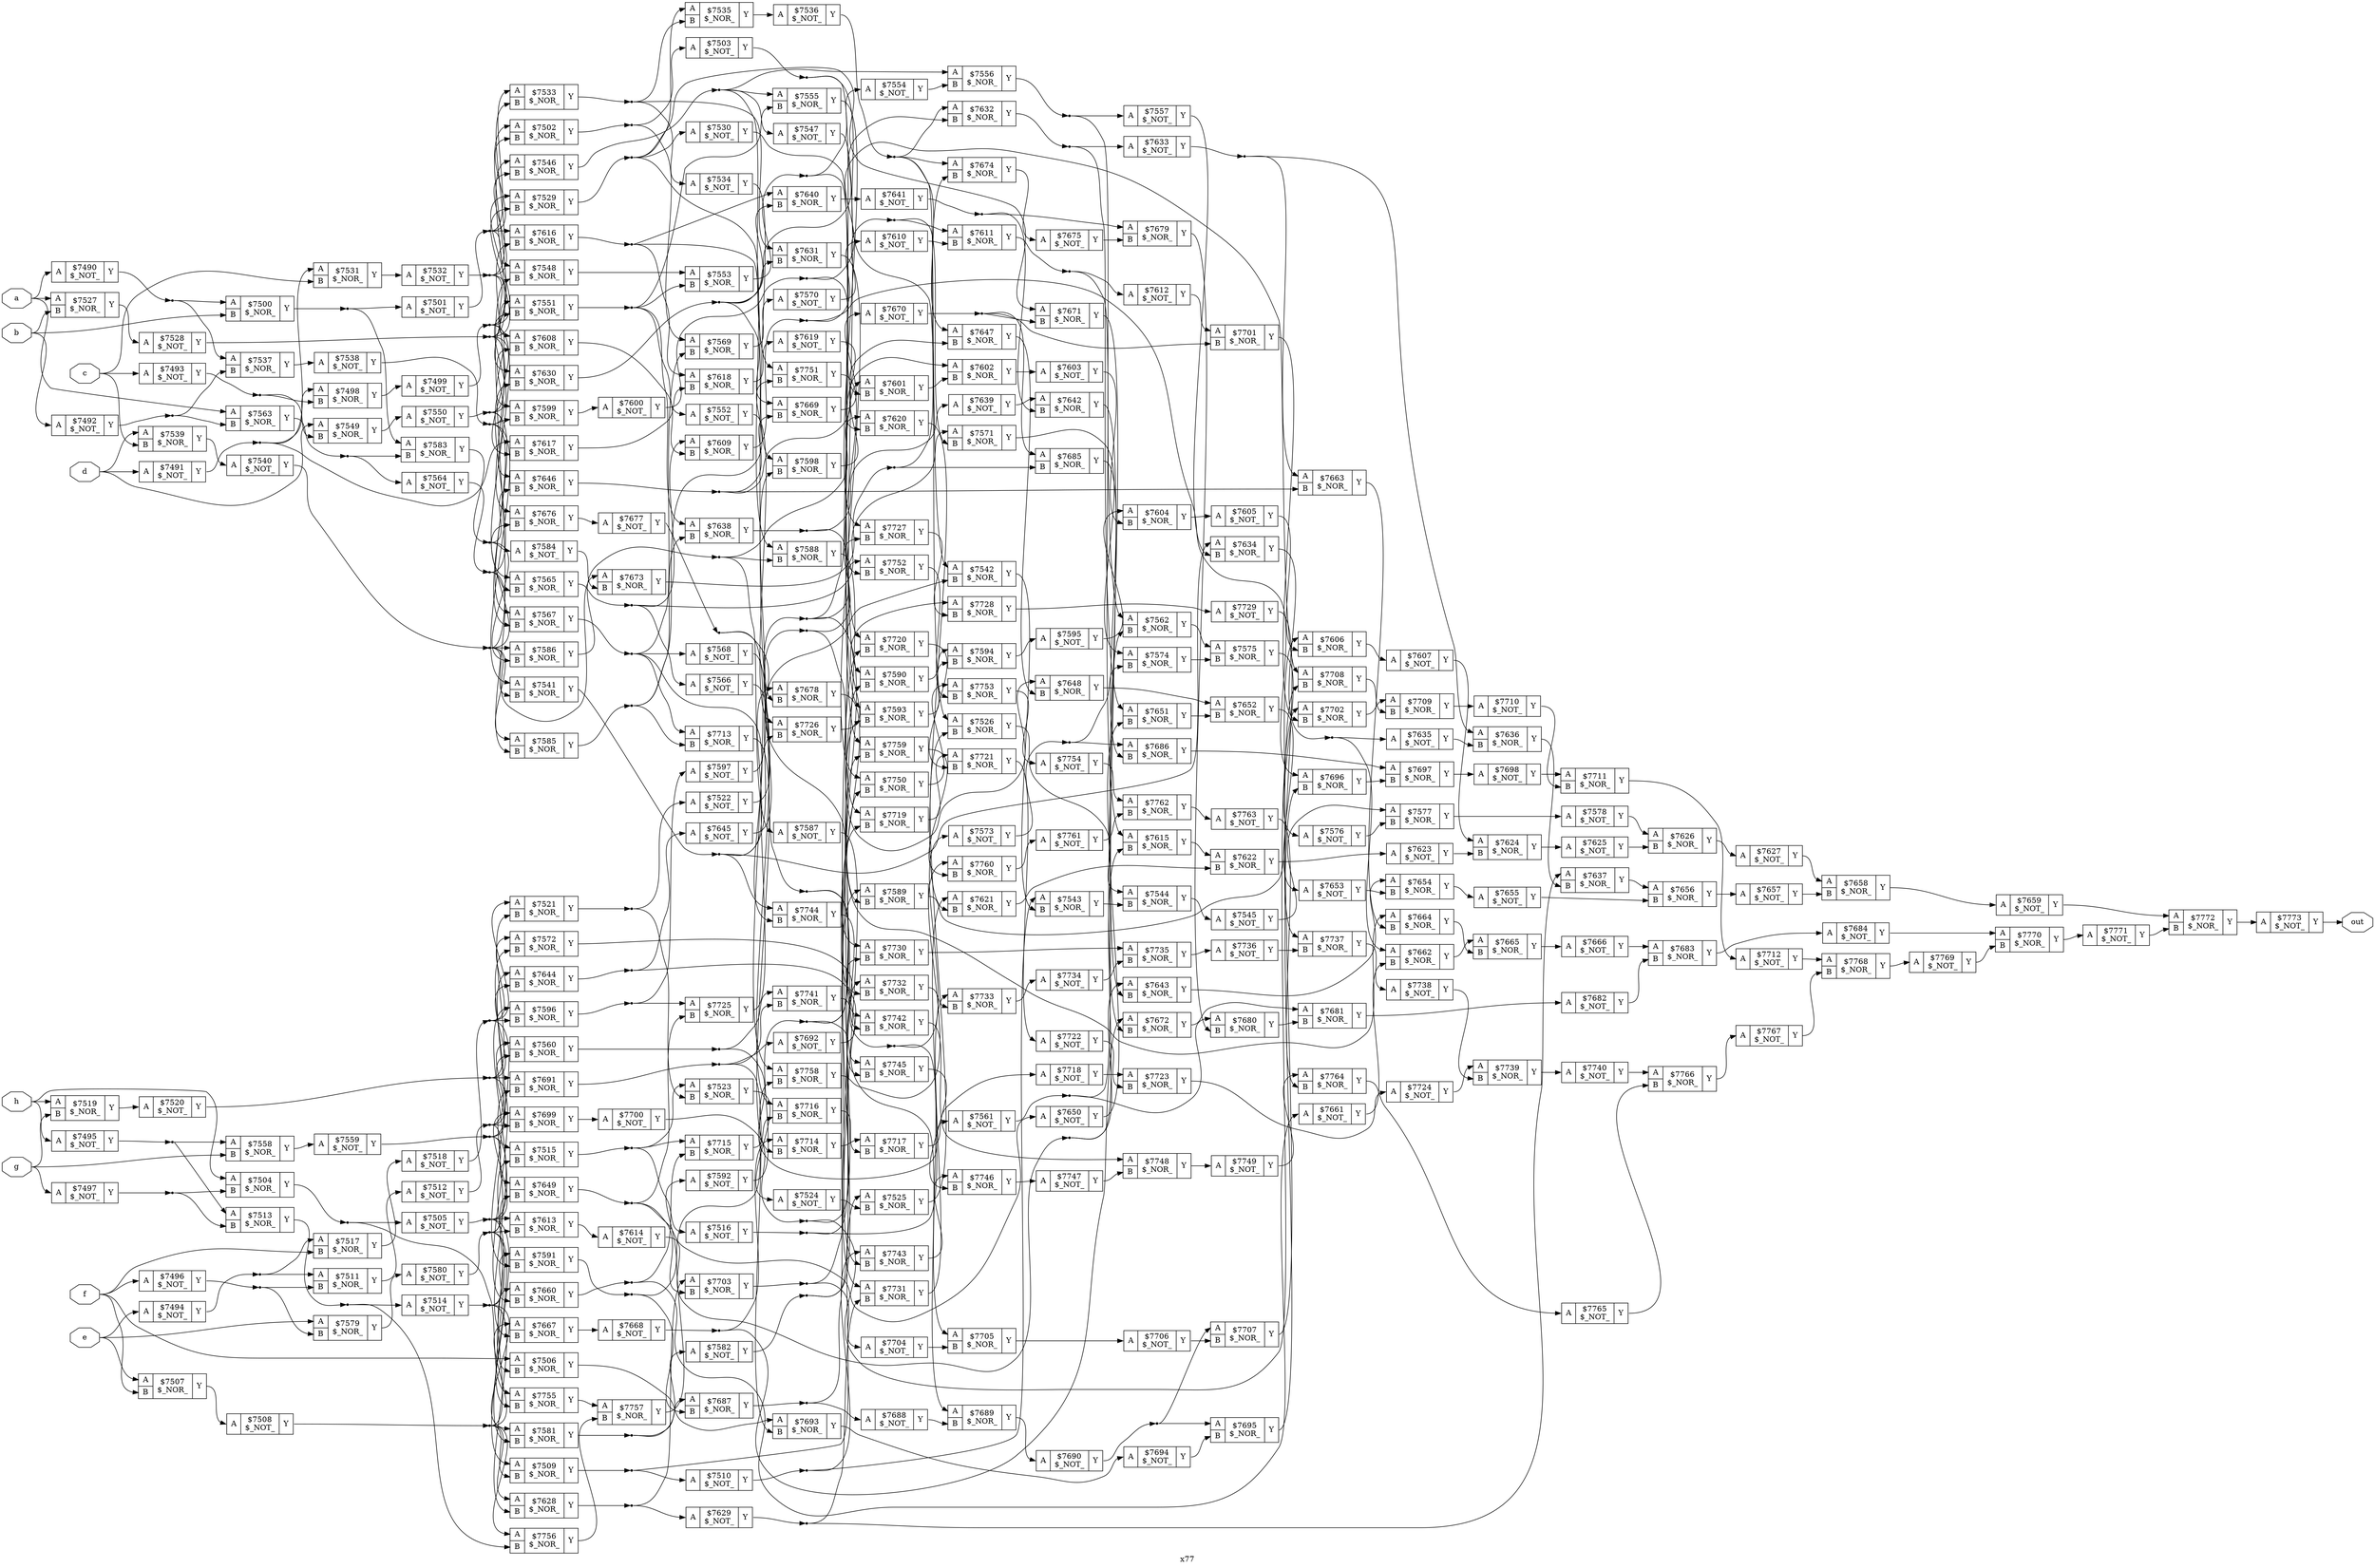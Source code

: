digraph "x77" {
label="x77";
rankdir="LR";
remincross=true;
n284 [ shape=octagon, label="a", color="black", fontcolor="black" ];
n285 [ shape=octagon, label="b", color="black", fontcolor="black" ];
n286 [ shape=octagon, label="c", color="black", fontcolor="black" ];
n287 [ shape=octagon, label="d", color="black", fontcolor="black" ];
n288 [ shape=octagon, label="e", color="black", fontcolor="black" ];
n289 [ shape=octagon, label="f", color="black", fontcolor="black" ];
n290 [ shape=octagon, label="g", color="black", fontcolor="black" ];
n291 [ shape=octagon, label="h", color="black", fontcolor="black" ];
n292 [ shape=octagon, label="out", color="black", fontcolor="black" ];
c295 [ shape=record, label="{{<p293> A}|$7490\n$_NOT_|{<p294> Y}}" ];
c296 [ shape=record, label="{{<p293> A}|$7491\n$_NOT_|{<p294> Y}}" ];
c297 [ shape=record, label="{{<p293> A}|$7492\n$_NOT_|{<p294> Y}}" ];
c298 [ shape=record, label="{{<p293> A}|$7493\n$_NOT_|{<p294> Y}}" ];
c299 [ shape=record, label="{{<p293> A}|$7494\n$_NOT_|{<p294> Y}}" ];
c300 [ shape=record, label="{{<p293> A}|$7495\n$_NOT_|{<p294> Y}}" ];
c301 [ shape=record, label="{{<p293> A}|$7496\n$_NOT_|{<p294> Y}}" ];
c302 [ shape=record, label="{{<p293> A}|$7497\n$_NOT_|{<p294> Y}}" ];
c304 [ shape=record, label="{{<p293> A|<p303> B}|$7498\n$_NOR_|{<p294> Y}}" ];
c305 [ shape=record, label="{{<p293> A}|$7499\n$_NOT_|{<p294> Y}}" ];
c306 [ shape=record, label="{{<p293> A|<p303> B}|$7500\n$_NOR_|{<p294> Y}}" ];
c307 [ shape=record, label="{{<p293> A}|$7501\n$_NOT_|{<p294> Y}}" ];
c308 [ shape=record, label="{{<p293> A|<p303> B}|$7502\n$_NOR_|{<p294> Y}}" ];
c309 [ shape=record, label="{{<p293> A}|$7503\n$_NOT_|{<p294> Y}}" ];
c310 [ shape=record, label="{{<p293> A|<p303> B}|$7504\n$_NOR_|{<p294> Y}}" ];
c311 [ shape=record, label="{{<p293> A}|$7505\n$_NOT_|{<p294> Y}}" ];
c312 [ shape=record, label="{{<p293> A|<p303> B}|$7506\n$_NOR_|{<p294> Y}}" ];
c313 [ shape=record, label="{{<p293> A|<p303> B}|$7507\n$_NOR_|{<p294> Y}}" ];
c314 [ shape=record, label="{{<p293> A}|$7508\n$_NOT_|{<p294> Y}}" ];
c315 [ shape=record, label="{{<p293> A|<p303> B}|$7509\n$_NOR_|{<p294> Y}}" ];
c316 [ shape=record, label="{{<p293> A}|$7510\n$_NOT_|{<p294> Y}}" ];
c317 [ shape=record, label="{{<p293> A|<p303> B}|$7511\n$_NOR_|{<p294> Y}}" ];
c318 [ shape=record, label="{{<p293> A}|$7512\n$_NOT_|{<p294> Y}}" ];
c319 [ shape=record, label="{{<p293> A|<p303> B}|$7513\n$_NOR_|{<p294> Y}}" ];
c320 [ shape=record, label="{{<p293> A}|$7514\n$_NOT_|{<p294> Y}}" ];
c321 [ shape=record, label="{{<p293> A|<p303> B}|$7515\n$_NOR_|{<p294> Y}}" ];
c322 [ shape=record, label="{{<p293> A}|$7516\n$_NOT_|{<p294> Y}}" ];
c323 [ shape=record, label="{{<p293> A|<p303> B}|$7517\n$_NOR_|{<p294> Y}}" ];
c324 [ shape=record, label="{{<p293> A}|$7518\n$_NOT_|{<p294> Y}}" ];
c325 [ shape=record, label="{{<p293> A|<p303> B}|$7519\n$_NOR_|{<p294> Y}}" ];
c326 [ shape=record, label="{{<p293> A}|$7520\n$_NOT_|{<p294> Y}}" ];
c327 [ shape=record, label="{{<p293> A|<p303> B}|$7521\n$_NOR_|{<p294> Y}}" ];
c328 [ shape=record, label="{{<p293> A}|$7522\n$_NOT_|{<p294> Y}}" ];
c329 [ shape=record, label="{{<p293> A|<p303> B}|$7523\n$_NOR_|{<p294> Y}}" ];
c330 [ shape=record, label="{{<p293> A}|$7524\n$_NOT_|{<p294> Y}}" ];
c331 [ shape=record, label="{{<p293> A|<p303> B}|$7525\n$_NOR_|{<p294> Y}}" ];
c332 [ shape=record, label="{{<p293> A|<p303> B}|$7526\n$_NOR_|{<p294> Y}}" ];
c333 [ shape=record, label="{{<p293> A|<p303> B}|$7527\n$_NOR_|{<p294> Y}}" ];
c334 [ shape=record, label="{{<p293> A}|$7528\n$_NOT_|{<p294> Y}}" ];
c335 [ shape=record, label="{{<p293> A|<p303> B}|$7529\n$_NOR_|{<p294> Y}}" ];
c336 [ shape=record, label="{{<p293> A}|$7530\n$_NOT_|{<p294> Y}}" ];
c337 [ shape=record, label="{{<p293> A|<p303> B}|$7531\n$_NOR_|{<p294> Y}}" ];
c338 [ shape=record, label="{{<p293> A}|$7532\n$_NOT_|{<p294> Y}}" ];
c339 [ shape=record, label="{{<p293> A|<p303> B}|$7533\n$_NOR_|{<p294> Y}}" ];
c340 [ shape=record, label="{{<p293> A}|$7534\n$_NOT_|{<p294> Y}}" ];
c341 [ shape=record, label="{{<p293> A|<p303> B}|$7535\n$_NOR_|{<p294> Y}}" ];
c342 [ shape=record, label="{{<p293> A}|$7536\n$_NOT_|{<p294> Y}}" ];
c343 [ shape=record, label="{{<p293> A|<p303> B}|$7537\n$_NOR_|{<p294> Y}}" ];
c344 [ shape=record, label="{{<p293> A}|$7538\n$_NOT_|{<p294> Y}}" ];
c345 [ shape=record, label="{{<p293> A|<p303> B}|$7539\n$_NOR_|{<p294> Y}}" ];
c346 [ shape=record, label="{{<p293> A}|$7540\n$_NOT_|{<p294> Y}}" ];
c347 [ shape=record, label="{{<p293> A|<p303> B}|$7541\n$_NOR_|{<p294> Y}}" ];
c348 [ shape=record, label="{{<p293> A|<p303> B}|$7542\n$_NOR_|{<p294> Y}}" ];
c349 [ shape=record, label="{{<p293> A|<p303> B}|$7543\n$_NOR_|{<p294> Y}}" ];
c350 [ shape=record, label="{{<p293> A|<p303> B}|$7544\n$_NOR_|{<p294> Y}}" ];
c351 [ shape=record, label="{{<p293> A}|$7545\n$_NOT_|{<p294> Y}}" ];
c352 [ shape=record, label="{{<p293> A|<p303> B}|$7546\n$_NOR_|{<p294> Y}}" ];
c353 [ shape=record, label="{{<p293> A}|$7547\n$_NOT_|{<p294> Y}}" ];
c354 [ shape=record, label="{{<p293> A|<p303> B}|$7548\n$_NOR_|{<p294> Y}}" ];
c355 [ shape=record, label="{{<p293> A|<p303> B}|$7549\n$_NOR_|{<p294> Y}}" ];
c356 [ shape=record, label="{{<p293> A}|$7550\n$_NOT_|{<p294> Y}}" ];
c357 [ shape=record, label="{{<p293> A|<p303> B}|$7551\n$_NOR_|{<p294> Y}}" ];
c358 [ shape=record, label="{{<p293> A}|$7552\n$_NOT_|{<p294> Y}}" ];
c359 [ shape=record, label="{{<p293> A|<p303> B}|$7553\n$_NOR_|{<p294> Y}}" ];
c360 [ shape=record, label="{{<p293> A}|$7554\n$_NOT_|{<p294> Y}}" ];
c361 [ shape=record, label="{{<p293> A|<p303> B}|$7555\n$_NOR_|{<p294> Y}}" ];
c362 [ shape=record, label="{{<p293> A|<p303> B}|$7556\n$_NOR_|{<p294> Y}}" ];
c363 [ shape=record, label="{{<p293> A}|$7557\n$_NOT_|{<p294> Y}}" ];
c364 [ shape=record, label="{{<p293> A|<p303> B}|$7558\n$_NOR_|{<p294> Y}}" ];
c365 [ shape=record, label="{{<p293> A}|$7559\n$_NOT_|{<p294> Y}}" ];
c366 [ shape=record, label="{{<p293> A|<p303> B}|$7560\n$_NOR_|{<p294> Y}}" ];
c367 [ shape=record, label="{{<p293> A}|$7561\n$_NOT_|{<p294> Y}}" ];
c368 [ shape=record, label="{{<p293> A|<p303> B}|$7562\n$_NOR_|{<p294> Y}}" ];
c369 [ shape=record, label="{{<p293> A|<p303> B}|$7563\n$_NOR_|{<p294> Y}}" ];
c370 [ shape=record, label="{{<p293> A}|$7564\n$_NOT_|{<p294> Y}}" ];
c371 [ shape=record, label="{{<p293> A|<p303> B}|$7565\n$_NOR_|{<p294> Y}}" ];
c372 [ shape=record, label="{{<p293> A}|$7566\n$_NOT_|{<p294> Y}}" ];
c373 [ shape=record, label="{{<p293> A|<p303> B}|$7567\n$_NOR_|{<p294> Y}}" ];
c374 [ shape=record, label="{{<p293> A}|$7568\n$_NOT_|{<p294> Y}}" ];
c375 [ shape=record, label="{{<p293> A|<p303> B}|$7569\n$_NOR_|{<p294> Y}}" ];
c376 [ shape=record, label="{{<p293> A}|$7570\n$_NOT_|{<p294> Y}}" ];
c377 [ shape=record, label="{{<p293> A|<p303> B}|$7571\n$_NOR_|{<p294> Y}}" ];
c378 [ shape=record, label="{{<p293> A|<p303> B}|$7572\n$_NOR_|{<p294> Y}}" ];
c379 [ shape=record, label="{{<p293> A}|$7573\n$_NOT_|{<p294> Y}}" ];
c380 [ shape=record, label="{{<p293> A|<p303> B}|$7574\n$_NOR_|{<p294> Y}}" ];
c381 [ shape=record, label="{{<p293> A|<p303> B}|$7575\n$_NOR_|{<p294> Y}}" ];
c382 [ shape=record, label="{{<p293> A}|$7576\n$_NOT_|{<p294> Y}}" ];
c383 [ shape=record, label="{{<p293> A|<p303> B}|$7577\n$_NOR_|{<p294> Y}}" ];
c384 [ shape=record, label="{{<p293> A}|$7578\n$_NOT_|{<p294> Y}}" ];
c385 [ shape=record, label="{{<p293> A|<p303> B}|$7579\n$_NOR_|{<p294> Y}}" ];
c386 [ shape=record, label="{{<p293> A}|$7580\n$_NOT_|{<p294> Y}}" ];
c387 [ shape=record, label="{{<p293> A|<p303> B}|$7581\n$_NOR_|{<p294> Y}}" ];
c388 [ shape=record, label="{{<p293> A}|$7582\n$_NOT_|{<p294> Y}}" ];
c389 [ shape=record, label="{{<p293> A|<p303> B}|$7583\n$_NOR_|{<p294> Y}}" ];
c390 [ shape=record, label="{{<p293> A}|$7584\n$_NOT_|{<p294> Y}}" ];
c391 [ shape=record, label="{{<p293> A|<p303> B}|$7585\n$_NOR_|{<p294> Y}}" ];
c392 [ shape=record, label="{{<p293> A|<p303> B}|$7586\n$_NOR_|{<p294> Y}}" ];
c393 [ shape=record, label="{{<p293> A}|$7587\n$_NOT_|{<p294> Y}}" ];
c394 [ shape=record, label="{{<p293> A|<p303> B}|$7588\n$_NOR_|{<p294> Y}}" ];
c395 [ shape=record, label="{{<p293> A|<p303> B}|$7589\n$_NOR_|{<p294> Y}}" ];
c396 [ shape=record, label="{{<p293> A|<p303> B}|$7590\n$_NOR_|{<p294> Y}}" ];
c397 [ shape=record, label="{{<p293> A|<p303> B}|$7591\n$_NOR_|{<p294> Y}}" ];
c398 [ shape=record, label="{{<p293> A}|$7592\n$_NOT_|{<p294> Y}}" ];
c399 [ shape=record, label="{{<p293> A|<p303> B}|$7593\n$_NOR_|{<p294> Y}}" ];
c400 [ shape=record, label="{{<p293> A|<p303> B}|$7594\n$_NOR_|{<p294> Y}}" ];
c401 [ shape=record, label="{{<p293> A}|$7595\n$_NOT_|{<p294> Y}}" ];
c402 [ shape=record, label="{{<p293> A|<p303> B}|$7596\n$_NOR_|{<p294> Y}}" ];
c403 [ shape=record, label="{{<p293> A}|$7597\n$_NOT_|{<p294> Y}}" ];
c404 [ shape=record, label="{{<p293> A|<p303> B}|$7598\n$_NOR_|{<p294> Y}}" ];
c405 [ shape=record, label="{{<p293> A|<p303> B}|$7599\n$_NOR_|{<p294> Y}}" ];
c406 [ shape=record, label="{{<p293> A}|$7600\n$_NOT_|{<p294> Y}}" ];
c407 [ shape=record, label="{{<p293> A|<p303> B}|$7601\n$_NOR_|{<p294> Y}}" ];
c408 [ shape=record, label="{{<p293> A|<p303> B}|$7602\n$_NOR_|{<p294> Y}}" ];
c409 [ shape=record, label="{{<p293> A}|$7603\n$_NOT_|{<p294> Y}}" ];
c410 [ shape=record, label="{{<p293> A|<p303> B}|$7604\n$_NOR_|{<p294> Y}}" ];
c411 [ shape=record, label="{{<p293> A}|$7605\n$_NOT_|{<p294> Y}}" ];
c412 [ shape=record, label="{{<p293> A|<p303> B}|$7606\n$_NOR_|{<p294> Y}}" ];
c413 [ shape=record, label="{{<p293> A}|$7607\n$_NOT_|{<p294> Y}}" ];
c414 [ shape=record, label="{{<p293> A|<p303> B}|$7608\n$_NOR_|{<p294> Y}}" ];
c415 [ shape=record, label="{{<p293> A|<p303> B}|$7609\n$_NOR_|{<p294> Y}}" ];
c416 [ shape=record, label="{{<p293> A}|$7610\n$_NOT_|{<p294> Y}}" ];
c417 [ shape=record, label="{{<p293> A|<p303> B}|$7611\n$_NOR_|{<p294> Y}}" ];
c418 [ shape=record, label="{{<p293> A}|$7612\n$_NOT_|{<p294> Y}}" ];
c419 [ shape=record, label="{{<p293> A|<p303> B}|$7613\n$_NOR_|{<p294> Y}}" ];
c420 [ shape=record, label="{{<p293> A}|$7614\n$_NOT_|{<p294> Y}}" ];
c421 [ shape=record, label="{{<p293> A|<p303> B}|$7615\n$_NOR_|{<p294> Y}}" ];
c422 [ shape=record, label="{{<p293> A|<p303> B}|$7616\n$_NOR_|{<p294> Y}}" ];
c423 [ shape=record, label="{{<p293> A|<p303> B}|$7617\n$_NOR_|{<p294> Y}}" ];
c424 [ shape=record, label="{{<p293> A|<p303> B}|$7618\n$_NOR_|{<p294> Y}}" ];
c425 [ shape=record, label="{{<p293> A}|$7619\n$_NOT_|{<p294> Y}}" ];
c426 [ shape=record, label="{{<p293> A|<p303> B}|$7620\n$_NOR_|{<p294> Y}}" ];
c427 [ shape=record, label="{{<p293> A|<p303> B}|$7621\n$_NOR_|{<p294> Y}}" ];
c428 [ shape=record, label="{{<p293> A|<p303> B}|$7622\n$_NOR_|{<p294> Y}}" ];
c429 [ shape=record, label="{{<p293> A}|$7623\n$_NOT_|{<p294> Y}}" ];
c430 [ shape=record, label="{{<p293> A|<p303> B}|$7624\n$_NOR_|{<p294> Y}}" ];
c431 [ shape=record, label="{{<p293> A}|$7625\n$_NOT_|{<p294> Y}}" ];
c432 [ shape=record, label="{{<p293> A|<p303> B}|$7626\n$_NOR_|{<p294> Y}}" ];
c433 [ shape=record, label="{{<p293> A}|$7627\n$_NOT_|{<p294> Y}}" ];
c434 [ shape=record, label="{{<p293> A|<p303> B}|$7628\n$_NOR_|{<p294> Y}}" ];
c435 [ shape=record, label="{{<p293> A}|$7629\n$_NOT_|{<p294> Y}}" ];
c436 [ shape=record, label="{{<p293> A|<p303> B}|$7630\n$_NOR_|{<p294> Y}}" ];
c437 [ shape=record, label="{{<p293> A|<p303> B}|$7631\n$_NOR_|{<p294> Y}}" ];
c438 [ shape=record, label="{{<p293> A|<p303> B}|$7632\n$_NOR_|{<p294> Y}}" ];
c439 [ shape=record, label="{{<p293> A}|$7633\n$_NOT_|{<p294> Y}}" ];
c440 [ shape=record, label="{{<p293> A|<p303> B}|$7634\n$_NOR_|{<p294> Y}}" ];
c441 [ shape=record, label="{{<p293> A}|$7635\n$_NOT_|{<p294> Y}}" ];
c442 [ shape=record, label="{{<p293> A|<p303> B}|$7636\n$_NOR_|{<p294> Y}}" ];
c443 [ shape=record, label="{{<p293> A|<p303> B}|$7637\n$_NOR_|{<p294> Y}}" ];
c444 [ shape=record, label="{{<p293> A|<p303> B}|$7638\n$_NOR_|{<p294> Y}}" ];
c445 [ shape=record, label="{{<p293> A}|$7639\n$_NOT_|{<p294> Y}}" ];
c446 [ shape=record, label="{{<p293> A|<p303> B}|$7640\n$_NOR_|{<p294> Y}}" ];
c447 [ shape=record, label="{{<p293> A}|$7641\n$_NOT_|{<p294> Y}}" ];
c448 [ shape=record, label="{{<p293> A|<p303> B}|$7642\n$_NOR_|{<p294> Y}}" ];
c449 [ shape=record, label="{{<p293> A|<p303> B}|$7643\n$_NOR_|{<p294> Y}}" ];
c450 [ shape=record, label="{{<p293> A|<p303> B}|$7644\n$_NOR_|{<p294> Y}}" ];
c451 [ shape=record, label="{{<p293> A}|$7645\n$_NOT_|{<p294> Y}}" ];
c452 [ shape=record, label="{{<p293> A|<p303> B}|$7646\n$_NOR_|{<p294> Y}}" ];
c453 [ shape=record, label="{{<p293> A|<p303> B}|$7647\n$_NOR_|{<p294> Y}}" ];
c454 [ shape=record, label="{{<p293> A|<p303> B}|$7648\n$_NOR_|{<p294> Y}}" ];
c455 [ shape=record, label="{{<p293> A|<p303> B}|$7649\n$_NOR_|{<p294> Y}}" ];
c456 [ shape=record, label="{{<p293> A}|$7650\n$_NOT_|{<p294> Y}}" ];
c457 [ shape=record, label="{{<p293> A|<p303> B}|$7651\n$_NOR_|{<p294> Y}}" ];
c458 [ shape=record, label="{{<p293> A|<p303> B}|$7652\n$_NOR_|{<p294> Y}}" ];
c459 [ shape=record, label="{{<p293> A}|$7653\n$_NOT_|{<p294> Y}}" ];
c460 [ shape=record, label="{{<p293> A|<p303> B}|$7654\n$_NOR_|{<p294> Y}}" ];
c461 [ shape=record, label="{{<p293> A}|$7655\n$_NOT_|{<p294> Y}}" ];
c462 [ shape=record, label="{{<p293> A|<p303> B}|$7656\n$_NOR_|{<p294> Y}}" ];
c463 [ shape=record, label="{{<p293> A}|$7657\n$_NOT_|{<p294> Y}}" ];
c464 [ shape=record, label="{{<p293> A|<p303> B}|$7658\n$_NOR_|{<p294> Y}}" ];
c465 [ shape=record, label="{{<p293> A}|$7659\n$_NOT_|{<p294> Y}}" ];
c466 [ shape=record, label="{{<p293> A|<p303> B}|$7660\n$_NOR_|{<p294> Y}}" ];
c467 [ shape=record, label="{{<p293> A}|$7661\n$_NOT_|{<p294> Y}}" ];
c468 [ shape=record, label="{{<p293> A|<p303> B}|$7662\n$_NOR_|{<p294> Y}}" ];
c469 [ shape=record, label="{{<p293> A|<p303> B}|$7663\n$_NOR_|{<p294> Y}}" ];
c470 [ shape=record, label="{{<p293> A|<p303> B}|$7664\n$_NOR_|{<p294> Y}}" ];
c471 [ shape=record, label="{{<p293> A|<p303> B}|$7665\n$_NOR_|{<p294> Y}}" ];
c472 [ shape=record, label="{{<p293> A}|$7666\n$_NOT_|{<p294> Y}}" ];
c473 [ shape=record, label="{{<p293> A|<p303> B}|$7667\n$_NOR_|{<p294> Y}}" ];
c474 [ shape=record, label="{{<p293> A}|$7668\n$_NOT_|{<p294> Y}}" ];
c475 [ shape=record, label="{{<p293> A|<p303> B}|$7669\n$_NOR_|{<p294> Y}}" ];
c476 [ shape=record, label="{{<p293> A}|$7670\n$_NOT_|{<p294> Y}}" ];
c477 [ shape=record, label="{{<p293> A|<p303> B}|$7671\n$_NOR_|{<p294> Y}}" ];
c478 [ shape=record, label="{{<p293> A|<p303> B}|$7672\n$_NOR_|{<p294> Y}}" ];
c479 [ shape=record, label="{{<p293> A|<p303> B}|$7673\n$_NOR_|{<p294> Y}}" ];
c480 [ shape=record, label="{{<p293> A|<p303> B}|$7674\n$_NOR_|{<p294> Y}}" ];
c481 [ shape=record, label="{{<p293> A}|$7675\n$_NOT_|{<p294> Y}}" ];
c482 [ shape=record, label="{{<p293> A|<p303> B}|$7676\n$_NOR_|{<p294> Y}}" ];
c483 [ shape=record, label="{{<p293> A}|$7677\n$_NOT_|{<p294> Y}}" ];
c484 [ shape=record, label="{{<p293> A|<p303> B}|$7678\n$_NOR_|{<p294> Y}}" ];
c485 [ shape=record, label="{{<p293> A|<p303> B}|$7679\n$_NOR_|{<p294> Y}}" ];
c486 [ shape=record, label="{{<p293> A|<p303> B}|$7680\n$_NOR_|{<p294> Y}}" ];
c487 [ shape=record, label="{{<p293> A|<p303> B}|$7681\n$_NOR_|{<p294> Y}}" ];
c488 [ shape=record, label="{{<p293> A}|$7682\n$_NOT_|{<p294> Y}}" ];
c489 [ shape=record, label="{{<p293> A|<p303> B}|$7683\n$_NOR_|{<p294> Y}}" ];
c490 [ shape=record, label="{{<p293> A}|$7684\n$_NOT_|{<p294> Y}}" ];
c491 [ shape=record, label="{{<p293> A|<p303> B}|$7685\n$_NOR_|{<p294> Y}}" ];
c492 [ shape=record, label="{{<p293> A|<p303> B}|$7686\n$_NOR_|{<p294> Y}}" ];
c493 [ shape=record, label="{{<p293> A|<p303> B}|$7687\n$_NOR_|{<p294> Y}}" ];
c494 [ shape=record, label="{{<p293> A}|$7688\n$_NOT_|{<p294> Y}}" ];
c495 [ shape=record, label="{{<p293> A|<p303> B}|$7689\n$_NOR_|{<p294> Y}}" ];
c496 [ shape=record, label="{{<p293> A}|$7690\n$_NOT_|{<p294> Y}}" ];
c497 [ shape=record, label="{{<p293> A|<p303> B}|$7691\n$_NOR_|{<p294> Y}}" ];
c498 [ shape=record, label="{{<p293> A}|$7692\n$_NOT_|{<p294> Y}}" ];
c499 [ shape=record, label="{{<p293> A|<p303> B}|$7693\n$_NOR_|{<p294> Y}}" ];
c500 [ shape=record, label="{{<p293> A}|$7694\n$_NOT_|{<p294> Y}}" ];
c501 [ shape=record, label="{{<p293> A|<p303> B}|$7695\n$_NOR_|{<p294> Y}}" ];
c502 [ shape=record, label="{{<p293> A|<p303> B}|$7696\n$_NOR_|{<p294> Y}}" ];
c503 [ shape=record, label="{{<p293> A|<p303> B}|$7697\n$_NOR_|{<p294> Y}}" ];
c504 [ shape=record, label="{{<p293> A}|$7698\n$_NOT_|{<p294> Y}}" ];
c505 [ shape=record, label="{{<p293> A|<p303> B}|$7699\n$_NOR_|{<p294> Y}}" ];
c506 [ shape=record, label="{{<p293> A}|$7700\n$_NOT_|{<p294> Y}}" ];
c507 [ shape=record, label="{{<p293> A|<p303> B}|$7701\n$_NOR_|{<p294> Y}}" ];
c508 [ shape=record, label="{{<p293> A|<p303> B}|$7702\n$_NOR_|{<p294> Y}}" ];
c509 [ shape=record, label="{{<p293> A|<p303> B}|$7703\n$_NOR_|{<p294> Y}}" ];
c510 [ shape=record, label="{{<p293> A}|$7704\n$_NOT_|{<p294> Y}}" ];
c511 [ shape=record, label="{{<p293> A|<p303> B}|$7705\n$_NOR_|{<p294> Y}}" ];
c512 [ shape=record, label="{{<p293> A}|$7706\n$_NOT_|{<p294> Y}}" ];
c513 [ shape=record, label="{{<p293> A|<p303> B}|$7707\n$_NOR_|{<p294> Y}}" ];
c514 [ shape=record, label="{{<p293> A|<p303> B}|$7708\n$_NOR_|{<p294> Y}}" ];
c515 [ shape=record, label="{{<p293> A|<p303> B}|$7709\n$_NOR_|{<p294> Y}}" ];
c516 [ shape=record, label="{{<p293> A}|$7710\n$_NOT_|{<p294> Y}}" ];
c517 [ shape=record, label="{{<p293> A|<p303> B}|$7711\n$_NOR_|{<p294> Y}}" ];
c518 [ shape=record, label="{{<p293> A}|$7712\n$_NOT_|{<p294> Y}}" ];
c519 [ shape=record, label="{{<p293> A|<p303> B}|$7713\n$_NOR_|{<p294> Y}}" ];
c520 [ shape=record, label="{{<p293> A|<p303> B}|$7714\n$_NOR_|{<p294> Y}}" ];
c521 [ shape=record, label="{{<p293> A|<p303> B}|$7715\n$_NOR_|{<p294> Y}}" ];
c522 [ shape=record, label="{{<p293> A|<p303> B}|$7716\n$_NOR_|{<p294> Y}}" ];
c523 [ shape=record, label="{{<p293> A|<p303> B}|$7717\n$_NOR_|{<p294> Y}}" ];
c524 [ shape=record, label="{{<p293> A}|$7718\n$_NOT_|{<p294> Y}}" ];
c525 [ shape=record, label="{{<p293> A|<p303> B}|$7719\n$_NOR_|{<p294> Y}}" ];
c526 [ shape=record, label="{{<p293> A|<p303> B}|$7720\n$_NOR_|{<p294> Y}}" ];
c527 [ shape=record, label="{{<p293> A|<p303> B}|$7721\n$_NOR_|{<p294> Y}}" ];
c528 [ shape=record, label="{{<p293> A}|$7722\n$_NOT_|{<p294> Y}}" ];
c529 [ shape=record, label="{{<p293> A|<p303> B}|$7723\n$_NOR_|{<p294> Y}}" ];
c530 [ shape=record, label="{{<p293> A}|$7724\n$_NOT_|{<p294> Y}}" ];
c531 [ shape=record, label="{{<p293> A|<p303> B}|$7725\n$_NOR_|{<p294> Y}}" ];
c532 [ shape=record, label="{{<p293> A|<p303> B}|$7726\n$_NOR_|{<p294> Y}}" ];
c533 [ shape=record, label="{{<p293> A|<p303> B}|$7727\n$_NOR_|{<p294> Y}}" ];
c534 [ shape=record, label="{{<p293> A|<p303> B}|$7728\n$_NOR_|{<p294> Y}}" ];
c535 [ shape=record, label="{{<p293> A}|$7729\n$_NOT_|{<p294> Y}}" ];
c536 [ shape=record, label="{{<p293> A|<p303> B}|$7730\n$_NOR_|{<p294> Y}}" ];
c537 [ shape=record, label="{{<p293> A|<p303> B}|$7731\n$_NOR_|{<p294> Y}}" ];
c538 [ shape=record, label="{{<p293> A|<p303> B}|$7732\n$_NOR_|{<p294> Y}}" ];
c539 [ shape=record, label="{{<p293> A|<p303> B}|$7733\n$_NOR_|{<p294> Y}}" ];
c540 [ shape=record, label="{{<p293> A}|$7734\n$_NOT_|{<p294> Y}}" ];
c541 [ shape=record, label="{{<p293> A|<p303> B}|$7735\n$_NOR_|{<p294> Y}}" ];
c542 [ shape=record, label="{{<p293> A}|$7736\n$_NOT_|{<p294> Y}}" ];
c543 [ shape=record, label="{{<p293> A|<p303> B}|$7737\n$_NOR_|{<p294> Y}}" ];
c544 [ shape=record, label="{{<p293> A}|$7738\n$_NOT_|{<p294> Y}}" ];
c545 [ shape=record, label="{{<p293> A|<p303> B}|$7739\n$_NOR_|{<p294> Y}}" ];
c546 [ shape=record, label="{{<p293> A}|$7740\n$_NOT_|{<p294> Y}}" ];
c547 [ shape=record, label="{{<p293> A|<p303> B}|$7741\n$_NOR_|{<p294> Y}}" ];
c548 [ shape=record, label="{{<p293> A|<p303> B}|$7742\n$_NOR_|{<p294> Y}}" ];
c549 [ shape=record, label="{{<p293> A|<p303> B}|$7743\n$_NOR_|{<p294> Y}}" ];
c550 [ shape=record, label="{{<p293> A|<p303> B}|$7744\n$_NOR_|{<p294> Y}}" ];
c551 [ shape=record, label="{{<p293> A|<p303> B}|$7745\n$_NOR_|{<p294> Y}}" ];
c552 [ shape=record, label="{{<p293> A|<p303> B}|$7746\n$_NOR_|{<p294> Y}}" ];
c553 [ shape=record, label="{{<p293> A}|$7747\n$_NOT_|{<p294> Y}}" ];
c554 [ shape=record, label="{{<p293> A|<p303> B}|$7748\n$_NOR_|{<p294> Y}}" ];
c555 [ shape=record, label="{{<p293> A}|$7749\n$_NOT_|{<p294> Y}}" ];
c556 [ shape=record, label="{{<p293> A|<p303> B}|$7750\n$_NOR_|{<p294> Y}}" ];
c557 [ shape=record, label="{{<p293> A|<p303> B}|$7751\n$_NOR_|{<p294> Y}}" ];
c558 [ shape=record, label="{{<p293> A|<p303> B}|$7752\n$_NOR_|{<p294> Y}}" ];
c559 [ shape=record, label="{{<p293> A|<p303> B}|$7753\n$_NOR_|{<p294> Y}}" ];
c560 [ shape=record, label="{{<p293> A}|$7754\n$_NOT_|{<p294> Y}}" ];
c561 [ shape=record, label="{{<p293> A|<p303> B}|$7755\n$_NOR_|{<p294> Y}}" ];
c562 [ shape=record, label="{{<p293> A|<p303> B}|$7756\n$_NOR_|{<p294> Y}}" ];
c563 [ shape=record, label="{{<p293> A|<p303> B}|$7757\n$_NOR_|{<p294> Y}}" ];
c564 [ shape=record, label="{{<p293> A|<p303> B}|$7758\n$_NOR_|{<p294> Y}}" ];
c565 [ shape=record, label="{{<p293> A|<p303> B}|$7759\n$_NOR_|{<p294> Y}}" ];
c566 [ shape=record, label="{{<p293> A|<p303> B}|$7760\n$_NOR_|{<p294> Y}}" ];
c567 [ shape=record, label="{{<p293> A}|$7761\n$_NOT_|{<p294> Y}}" ];
c568 [ shape=record, label="{{<p293> A|<p303> B}|$7762\n$_NOR_|{<p294> Y}}" ];
c569 [ shape=record, label="{{<p293> A}|$7763\n$_NOT_|{<p294> Y}}" ];
c570 [ shape=record, label="{{<p293> A|<p303> B}|$7764\n$_NOR_|{<p294> Y}}" ];
c571 [ shape=record, label="{{<p293> A}|$7765\n$_NOT_|{<p294> Y}}" ];
c572 [ shape=record, label="{{<p293> A|<p303> B}|$7766\n$_NOR_|{<p294> Y}}" ];
c573 [ shape=record, label="{{<p293> A}|$7767\n$_NOT_|{<p294> Y}}" ];
c574 [ shape=record, label="{{<p293> A|<p303> B}|$7768\n$_NOR_|{<p294> Y}}" ];
c575 [ shape=record, label="{{<p293> A}|$7769\n$_NOT_|{<p294> Y}}" ];
c576 [ shape=record, label="{{<p293> A|<p303> B}|$7770\n$_NOR_|{<p294> Y}}" ];
c577 [ shape=record, label="{{<p293> A}|$7771\n$_NOT_|{<p294> Y}}" ];
c578 [ shape=record, label="{{<p293> A|<p303> B}|$7772\n$_NOR_|{<p294> Y}}" ];
c579 [ shape=record, label="{{<p293> A}|$7773\n$_NOT_|{<p294> Y}}" ];
n1 [ shape=point ];
c386:p294:e -> n1:w [color="black", label=""];
n1:e -> c387:p303:w [color="black", label=""];
n1:e -> c419:p303:w [color="black", label=""];
n1:e -> c455:p303:w [color="black", label=""];
n1:e -> c497:p303:w [color="black", label=""];
n1:e -> c561:p303:w [color="black", label=""];
c395:p294:e -> c412:p293:w [color="black", label=""];
n100 [ shape=point ];
c476:p294:e -> n100:w [color="black", label=""];
n100:e -> c477:p303:w [color="black", label=""];
n100:e -> c491:p293:w [color="black", label=""];
n100:e -> c507:p303:w [color="black", label=""];
c477:p294:e -> c478:p303:w [color="black", label=""];
c478:p294:e -> c487:p293:w [color="black", label=""];
n103 [ shape=point ];
c479:p294:e -> n103:w [color="black", label=""];
n103:e -> c480:p303:w [color="black", label=""];
n103:e -> c491:p303:w [color="black", label=""];
c480:p294:e -> c481:p293:w [color="black", label=""];
c481:p294:e -> c485:p303:w [color="black", label=""];
c482:p294:e -> c483:p293:w [color="black", label=""];
n107 [ shape=point ];
c483:p294:e -> n107:w [color="black", label=""];
n107:e -> c538:p303:w [color="black", label=""];
n107:e -> c564:p293:w [color="black", label=""];
c484:p294:e -> c536:p293:w [color="black", label=""];
c485:p294:e -> c486:p303:w [color="black", label=""];
n11 [ shape=point ];
c295:p294:e -> n11:w [color="black", label=""];
n11:e -> c306:p293:w [color="black", label=""];
n11:e -> c343:p293:w [color="black", label=""];
n110 [ shape=point ];
c305:p294:e -> n110:w [color="black", label=""];
n110:e -> c308:p293:w [color="black", label=""];
n110:e -> c335:p293:w [color="black", label=""];
n110:e -> c371:p293:w [color="black", label=""];
n110:e -> c405:p293:w [color="black", label=""];
c486:p294:e -> c487:p303:w [color="black", label=""];
c487:p294:e -> c488:p293:w [color="black", label=""];
c488:p294:e -> c489:p303:w [color="black", label=""];
c489:p294:e -> c490:p293:w [color="black", label=""];
c490:p294:e -> c576:p293:w [color="black", label=""];
c491:p294:e -> c492:p303:w [color="black", label=""];
c492:p294:e -> c503:p293:w [color="black", label=""];
n118 [ shape=point ];
c493:p294:e -> n118:w [color="black", label=""];
n118:e -> c494:p293:w [color="black", label=""];
n118:e -> c556:p303:w [color="black", label=""];
c494:p294:e -> c495:p303:w [color="black", label=""];
c396:p294:e -> c400:p293:w [color="black", label=""];
c495:p294:e -> c496:p293:w [color="black", label=""];
n121 [ shape=point ];
c306:p294:e -> n121:w [color="black", label=""];
n121:e -> c307:p293:w [color="black", label=""];
n121:e -> c389:p293:w [color="black", label=""];
n122 [ shape=point ];
c496:p294:e -> n122:w [color="black", label=""];
n122:e -> c501:p293:w [color="black", label=""];
n122:e -> c513:p293:w [color="black", label=""];
n123 [ shape=point ];
c497:p294:e -> n123:w [color="black", label=""];
n123:e -> c498:p293:w [color="black", label=""];
n123:e -> c499:p303:w [color="black", label=""];
n123:e -> c547:p303:w [color="black", label=""];
c498:p294:e -> c536:p303:w [color="black", label=""];
c499:p294:e -> c500:p293:w [color="black", label=""];
c500:p294:e -> c501:p303:w [color="black", label=""];
c501:p294:e -> c502:p303:w [color="black", label=""];
c502:p294:e -> c503:p303:w [color="black", label=""];
c503:p294:e -> c504:p293:w [color="black", label=""];
n13 [ shape=point ];
c397:p294:e -> n13:w [color="black", label=""];
n13:e -> c398:p293:w [color="black", label=""];
n13:e -> c493:p303:w [color="black", label=""];
c504:p294:e -> c517:p293:w [color="black", label=""];
c505:p294:e -> c506:p293:w [color="black", label=""];
n132 [ shape=point ];
c307:p294:e -> n132:w [color="black", label=""];
n132:e -> c308:p303:w [color="black", label=""];
n132:e -> c339:p293:w [color="black", label=""];
n132:e -> c354:p293:w [color="black", label=""];
n132:e -> c422:p293:w [color="black", label=""];
n133 [ shape=point ];
c506:p294:e -> n133:w [color="black", label=""];
n133:e -> c508:p293:w [color="black", label=""];
n133:e -> c525:p303:w [color="black", label=""];
c507:p294:e -> c508:p303:w [color="black", label=""];
c508:p294:e -> c515:p293:w [color="black", label=""];
n136 [ shape=point ];
c509:p294:e -> n136:w [color="black", label=""];
n136:e -> c510:p293:w [color="black", label=""];
n136:e -> c526:p303:w [color="black", label=""];
c510:p294:e -> c511:p303:w [color="black", label=""];
c511:p294:e -> c512:p293:w [color="black", label=""];
c512:p294:e -> c513:p303:w [color="black", label=""];
n14 [ shape=point ];
c398:p294:e -> n14:w [color="black", label=""];
n14:e -> c399:p303:w [color="black", label=""];
n14:e -> c551:p293:w [color="black", label=""];
n14:e -> c565:p303:w [color="black", label=""];
c513:p294:e -> c514:p303:w [color="black", label=""];
c514:p294:e -> c515:p303:w [color="black", label=""];
c515:p294:e -> c516:p293:w [color="black", label=""];
n143 [ shape=point ];
c308:p294:e -> n143:w [color="black", label=""];
n143:e -> c309:p293:w [color="black", label=""];
n143:e -> c375:p293:w [color="black", label=""];
c516:p294:e -> c517:p303:w [color="black", label=""];
c517:p294:e -> c518:p293:w [color="black", label=""];
c518:p294:e -> c574:p293:w [color="black", label=""];
c519:p294:e -> c520:p303:w [color="black", label=""];
c520:p294:e -> c523:p293:w [color="black", label=""];
c521:p294:e -> c522:p303:w [color="black", label=""];
c399:p294:e -> c400:p303:w [color="black", label=""];
c522:p294:e -> c523:p303:w [color="black", label=""];
c523:p294:e -> c524:p293:w [color="black", label=""];
c524:p294:e -> c529:p293:w [color="black", label=""];
c525:p294:e -> c527:p293:w [color="black", label=""];
n154 [ shape=point ];
c309:p294:e -> n154:w [color="black", label=""];
n154:e -> c332:p293:w [color="black", label=""];
n154:e -> c526:p293:w [color="black", label=""];
c526:p294:e -> c527:p303:w [color="black", label=""];
c527:p294:e -> c528:p293:w [color="black", label=""];
c528:p294:e -> c529:p303:w [color="black", label=""];
c529:p294:e -> c530:p293:w [color="black", label=""];
c530:p294:e -> c545:p293:w [color="black", label=""];
c400:p294:e -> c401:p293:w [color="black", label=""];
c531:p294:e -> c532:p303:w [color="black", label=""];
c532:p294:e -> c534:p293:w [color="black", label=""];
c533:p294:e -> c534:p303:w [color="black", label=""];
c534:p294:e -> c535:p293:w [color="black", label=""];
c535:p294:e -> c543:p293:w [color="black", label=""];
n165 [ shape=point ];
c310:p294:e -> n165:w [color="black", label=""];
n165:e -> c311:p293:w [color="black", label=""];
n165:e -> c561:p293:w [color="black", label=""];
c536:p294:e -> c541:p293:w [color="black", label=""];
c537:p294:e -> c539:p293:w [color="black", label=""];
c538:p294:e -> c539:p303:w [color="black", label=""];
c539:p294:e -> c540:p293:w [color="black", label=""];
c401:p294:e -> c410:p293:w [color="black", label=""];
c540:p294:e -> c541:p303:w [color="black", label=""];
c541:p294:e -> c542:p293:w [color="black", label=""];
c542:p294:e -> c543:p303:w [color="black", label=""];
c543:p294:e -> c544:p293:w [color="black", label=""];
c544:p294:e -> c545:p303:w [color="black", label=""];
c545:p294:e -> c546:p293:w [color="black", label=""];
n176 [ shape=point ];
c311:p294:e -> n176:w [color="black", label=""];
n176:e -> c312:p303:w [color="black", label=""];
n176:e -> c315:p293:w [color="black", label=""];
n176:e -> c402:p293:w [color="black", label=""];
n176:e -> c419:p293:w [color="black", label=""];
n176:e -> c505:p293:w [color="black", label=""];
c546:p294:e -> c572:p293:w [color="black", label=""];
c547:p294:e -> c548:p303:w [color="black", label=""];
c548:p294:e -> c554:p293:w [color="black", label=""];
n18 [ shape=point ];
c402:p294:e -> n18:w [color="black", label=""];
n18:e -> c403:p293:w [color="black", label=""];
n18:e -> c531:p293:w [color="black", label=""];
c549:p294:e -> c552:p293:w [color="black", label=""];
c550:p294:e -> c551:p303:w [color="black", label=""];
c551:p294:e -> c552:p303:w [color="black", label=""];
c552:p294:e -> c553:p293:w [color="black", label=""];
c553:p294:e -> c554:p303:w [color="black", label=""];
c554:p294:e -> c555:p293:w [color="black", label=""];
c555:p294:e -> c570:p293:w [color="black", label=""];
c312:p294:e -> c499:p293:w [color="black", label=""];
c556:p294:e -> c559:p293:w [color="black", label=""];
c557:p294:e -> c558:p303:w [color="black", label=""];
c403:p294:e -> c404:p303:w [color="black", label=""];
c558:p294:e -> c559:p303:w [color="black", label=""];
c559:p294:e -> c560:p293:w [color="black", label=""];
c560:p294:e -> c568:p293:w [color="black", label=""];
c561:p294:e -> c563:p293:w [color="black", label=""];
c562:p294:e -> c563:p303:w [color="black", label=""];
c563:p294:e -> c564:p303:w [color="black", label=""];
c564:p294:e -> c566:p293:w [color="black", label=""];
c565:p294:e -> c566:p303:w [color="black", label=""];
c313:p294:e -> c314:p293:w [color="black", label=""];
c566:p294:e -> c567:p293:w [color="black", label=""];
n2 [ shape=point ];
c387:p294:e -> n2:w [color="black", label=""];
n2:e -> c388:p293:w [color="black", label=""];
n2:e -> c493:p293:w [color="black", label=""];
c404:p294:e -> c408:p293:w [color="black", label=""];
c567:p294:e -> c568:p303:w [color="black", label=""];
c568:p294:e -> c569:p293:w [color="black", label=""];
c569:p294:e -> c570:p303:w [color="black", label=""];
c570:p294:e -> c571:p293:w [color="black", label=""];
c571:p294:e -> c572:p303:w [color="black", label=""];
c572:p294:e -> c573:p293:w [color="black", label=""];
c573:p294:e -> c574:p303:w [color="black", label=""];
c574:p294:e -> c575:p293:w [color="black", label=""];
c575:p294:e -> c576:p303:w [color="black", label=""];
n209 [ shape=point ];
c314:p294:e -> n209:w [color="black", label=""];
n209:e -> c315:p303:w [color="black", label=""];
n209:e -> c434:p293:w [color="black", label=""];
n209:e -> c466:p293:w [color="black", label=""];
n209:e -> c473:p293:w [color="black", label=""];
n209:e -> c562:p293:w [color="black", label=""];
c405:p294:e -> c406:p293:w [color="black", label=""];
c576:p294:e -> c577:p293:w [color="black", label=""];
c577:p294:e -> c578:p303:w [color="black", label=""];
c578:p294:e -> c579:p293:w [color="black", label=""];
n213 [ shape=point ];
c315:p294:e -> n213:w [color="black", label=""];
n213:e -> c316:p293:w [color="black", label=""];
n213:e -> c331:p293:w [color="black", label=""];
n214 [ shape=point ];
c316:p294:e -> n214:w [color="black", label=""];
n214:e -> c349:p293:w [color="black", label=""];
n214:e -> c549:p293:w [color="black", label=""];
c317:p294:e -> c318:p293:w [color="black", label=""];
n216 [ shape=point ];
c318:p294:e -> n216:w [color="black", label=""];
n216:e -> c321:p293:w [color="black", label=""];
n216:e -> c366:p293:w [color="black", label=""];
n216:e -> c450:p293:w [color="black", label=""];
n216:e -> c505:p303:w [color="black", label=""];
n217 [ shape=point ];
c319:p294:e -> n217:w [color="black", label=""];
n217:e -> c320:p293:w [color="black", label=""];
n217:e -> c562:p303:w [color="black", label=""];
n218 [ shape=point ];
c320:p294:e -> n218:w [color="black", label=""];
n218:e -> c321:p303:w [color="black", label=""];
n218:e -> c387:p293:w [color="black", label=""];
n218:e -> c397:p293:w [color="black", label=""];
n218:e -> c434:p303:w [color="black", label=""];
n219 [ shape=point ];
c321:p294:e -> n219:w [color="black", label=""];
n219:e -> c322:p293:w [color="black", label=""];
n219:e -> c329:p293:w [color="black", label=""];
n219:e -> c521:p293:w [color="black", label=""];
n22 [ shape=point ];
c296:p294:e -> n22:w [color="black", label=""];
n22:e -> c304:p293:w [color="black", label=""];
n22:e -> c337:p293:w [color="black", label=""];
n22:e -> c423:p293:w [color="black", label=""];
n220 [ shape=point ];
c322:p294:e -> n220:w [color="black", label=""];
n220:e -> c427:p293:w [color="black", label=""];
n220:e -> c538:p293:w [color="black", label=""];
c323:p294:e -> c324:p293:w [color="black", label=""];
n222 [ shape=point ];
c324:p294:e -> n222:w [color="black", label=""];
n222:e -> c327:p293:w [color="black", label=""];
n222:e -> c378:p293:w [color="black", label=""];
n222:e -> c397:p303:w [color="black", label=""];
n222:e -> c402:p303:w [color="black", label=""];
c325:p294:e -> c326:p293:w [color="black", label=""];
n224 [ shape=point ];
c326:p294:e -> n224:w [color="black", label=""];
n224:e -> c327:p303:w [color="black", label=""];
n224:e -> c450:p303:w [color="black", label=""];
n224:e -> c466:p303:w [color="black", label=""];
n224:e -> c497:p293:w [color="black", label=""];
n225 [ shape=point ];
c327:p294:e -> n225:w [color="black", label=""];
n225:e -> c328:p293:w [color="black", label=""];
n225:e -> c329:p303:w [color="black", label=""];
n226 [ shape=point ];
c328:p294:e -> n226:w [color="black", label=""];
n226:e -> c407:p293:w [color="black", label=""];
n226:e -> c470:p293:w [color="black", label=""];
n226:e -> c558:p293:w [color="black", label=""];
c329:p294:e -> c330:p293:w [color="black", label=""];
c330:p294:e -> c331:p303:w [color="black", label=""];
c331:p294:e -> c332:p303:w [color="black", label=""];
n23 [ shape=point ];
c406:p294:e -> n23:w [color="black", label=""];
n23:e -> c407:p303:w [color="black", label=""];
n23:e -> c514:p293:w [color="black", label=""];
c332:p294:e -> c350:p293:w [color="black", label=""];
c333:p294:e -> c334:p293:w [color="black", label=""];
n232 [ shape=point ];
c334:p294:e -> n232:w [color="black", label=""];
n232:e -> c335:p303:w [color="black", label=""];
n232:e -> c352:p293:w [color="black", label=""];
n232:e -> c357:p293:w [color="black", label=""];
n232:e -> c423:p303:w [color="black", label=""];
n232:e -> c482:p293:w [color="black", label=""];
n233 [ shape=point ];
c335:p294:e -> n233:w [color="black", label=""];
n233:e -> c336:p293:w [color="black", label=""];
n233:e -> c341:p293:w [color="black", label=""];
n233:e -> c394:p293:w [color="black", label=""];
n233:e -> c477:p293:w [color="black", label=""];
c336:p294:e -> c399:p293:w [color="black", label=""];
c337:p294:e -> c338:p293:w [color="black", label=""];
n236 [ shape=point ];
c338:p294:e -> n236:w [color="black", label=""];
n236:e -> c339:p303:w [color="black", label=""];
n236:e -> c352:p303:w [color="black", label=""];
n236:e -> c414:p293:w [color="black", label=""];
n236:e -> c436:p293:w [color="black", label=""];
n237 [ shape=point ];
c339:p294:e -> n237:w [color="black", label=""];
n237:e -> c340:p293:w [color="black", label=""];
n237:e -> c341:p303:w [color="black", label=""];
n237:e -> c437:p293:w [color="black", label=""];
c340:p294:e -> c404:p293:w [color="black", label=""];
c341:p294:e -> c342:p293:w [color="black", label=""];
c407:p294:e -> c408:p303:w [color="black", label=""];
n240 [ shape=point ];
c342:p294:e -> n240:w [color="black", label=""];
n240:e -> c348:p293:w [color="black", label=""];
n240:e -> c438:p293:w [color="black", label=""];
n240:e -> c453:p293:w [color="black", label=""];
n240:e -> c480:p293:w [color="black", label=""];
c343:p294:e -> c344:p293:w [color="black", label=""];
n242 [ shape=point ];
c344:p294:e -> n242:w [color="black", label=""];
n242:e -> c347:p293:w [color="black", label=""];
n242:e -> c373:p293:w [color="black", label=""];
n242:e -> c405:p303:w [color="black", label=""];
n242:e -> c414:p303:w [color="black", label=""];
c345:p294:e -> c346:p293:w [color="black", label=""];
n244 [ shape=point ];
c346:p294:e -> n244:w [color="black", label=""];
n244:e -> c347:p303:w [color="black", label=""];
n244:e -> c354:p303:w [color="black", label=""];
n244:e -> c391:p293:w [color="black", label=""];
n244:e -> c392:p293:w [color="black", label=""];
n244:e -> c479:p293:w [color="black", label=""];
n244:e -> c482:p303:w [color="black", label=""];
n245 [ shape=point ];
c347:p294:e -> n245:w [color="black", label=""];
n245:e -> c348:p303:w [color="black", label=""];
n245:e -> c440:p293:w [color="black", label=""];
n245:e -> c484:p293:w [color="black", label=""];
n245:e -> c550:p293:w [color="black", label=""];
c348:p294:e -> c349:p303:w [color="black", label=""];
c349:p294:e -> c350:p303:w [color="black", label=""];
c350:p294:e -> c351:p293:w [color="black", label=""];
c351:p294:e -> c383:p293:w [color="black", label=""];
c408:p294:e -> c409:p293:w [color="black", label=""];
n250 [ shape=point ];
c352:p294:e -> n250:w [color="black", label=""];
n250:e -> c353:p293:w [color="black", label=""];
n250:e -> c361:p293:w [color="black", label=""];
n250:e -> c362:p293:w [color="black", label=""];
n250:e -> c557:p293:w [color="black", label=""];
c353:p294:e -> c396:p293:w [color="black", label=""];
c354:p294:e -> c359:p293:w [color="black", label=""];
c355:p294:e -> c356:p293:w [color="black", label=""];
n254 [ shape=point ];
c356:p294:e -> n254:w [color="black", label=""];
n254:e -> c357:p303:w [color="black", label=""];
n254:e -> c373:p303:w [color="black", label=""];
n254:e -> c422:p303:w [color="black", label=""];
n254:e -> c452:p293:w [color="black", label=""];
n255 [ shape=point ];
c357:p294:e -> n255:w [color="black", label=""];
n255:e -> c358:p293:w [color="black", label=""];
n255:e -> c359:p303:w [color="black", label=""];
n255:e -> c361:p303:w [color="black", label=""];
n255:e -> c444:p293:w [color="black", label=""];
c358:p294:e -> c532:p293:w [color="black", label=""];
n257 [ shape=point ];
c359:p294:e -> n257:w [color="black", label=""];
n257:e -> c360:p293:w [color="black", label=""];
n257:e -> c565:p293:w [color="black", label=""];
c360:p294:e -> c362:p303:w [color="black", label=""];
c361:p294:e -> c533:p293:w [color="black", label=""];
c409:p294:e -> c410:p303:w [color="black", label=""];
n260 [ shape=point ];
c362:p294:e -> n260:w [color="black", label=""];
n260:e -> c363:p293:w [color="black", label=""];
n260:e -> c368:p293:w [color="black", label=""];
c363:p294:e -> c440:p303:w [color="black", label=""];
c364:p294:e -> c365:p293:w [color="black", label=""];
n263 [ shape=point ];
c365:p294:e -> n263:w [color="black", label=""];
n263:e -> c366:p303:w [color="black", label=""];
n263:e -> c378:p303:w [color="black", label=""];
n263:e -> c455:p293:w [color="black", label=""];
n263:e -> c473:p303:w [color="black", label=""];
n264 [ shape=point ];
c366:p294:e -> n264:w [color="black", label=""];
n264:e -> c367:p293:w [color="black", label=""];
n264:e -> c547:p293:w [color="black", label=""];
n265 [ shape=point ];
c367:p294:e -> n265:w [color="black", label=""];
n265:e -> c368:p303:w [color="black", label=""];
n265:e -> c486:p293:w [color="black", label=""];
c368:p294:e -> c381:p293:w [color="black", label=""];
n267 [ shape=point ];
c369:p294:e -> n267:w [color="black", label=""];
n267:e -> c370:p293:w [color="black", label=""];
n267:e -> c389:p303:w [color="black", label=""];
n268 [ shape=point ];
c370:p294:e -> n268:w [color="black", label=""];
n268:e -> c371:p303:w [color="black", label=""];
n268:e -> c391:p303:w [color="black", label=""];
n268:e -> c436:p303:w [color="black", label=""];
n269 [ shape=point ];
c371:p294:e -> n269:w [color="black", label=""];
n269:e -> c372:p293:w [color="black", label=""];
n269:e -> c377:p293:w [color="black", label=""];
n269:e -> c415:p293:w [color="black", label=""];
c410:p294:e -> c411:p293:w [color="black", label=""];
c372:p294:e -> c522:p293:w [color="black", label=""];
n271 [ shape=point ];
c373:p294:e -> n271:w [color="black", label=""];
n271:e -> c374:p293:w [color="black", label=""];
n271:e -> c375:p303:w [color="black", label=""];
n271:e -> c519:p293:w [color="black", label=""];
n271:e -> c550:p303:w [color="black", label=""];
n272 [ shape=point ];
c374:p294:e -> n272:w [color="black", label=""];
n272:e -> c537:p293:w [color="black", label=""];
n272:e -> c548:p293:w [color="black", label=""];
c375:p294:e -> c376:p293:w [color="black", label=""];
n274 [ shape=point ];
c376:p294:e -> n274:w [color="black", label=""];
n274:e -> c377:p303:w [color="black", label=""];
n274:e -> c417:p293:w [color="black", label=""];
c377:p294:e -> c380:p293:w [color="black", label=""];
n276 [ shape=point ];
c378:p294:e -> n276:w [color="black", label=""];
n276:e -> c379:p293:w [color="black", label=""];
n276:e -> c511:p293:w [color="black", label=""];
n277 [ shape=point ];
c379:p294:e -> n277:w [color="black", label=""];
n277:e -> c380:p303:w [color="black", label=""];
n277:e -> c492:p293:w [color="black", label=""];
c380:p294:e -> c381:p303:w [color="black", label=""];
c381:p294:e -> c382:p293:w [color="black", label=""];
c411:p294:e -> c412:p303:w [color="black", label=""];
c382:p294:e -> c383:p303:w [color="black", label=""];
c383:p294:e -> c384:p293:w [color="black", label=""];
c384:p294:e -> c432:p293:w [color="black", label=""];
c385:p294:e -> c386:p293:w [color="black", label=""];
n284:e -> c295:p293:w [color="black", label=""];
n284:e -> c333:p293:w [color="black", label=""];
n284:e -> c369:p293:w [color="black", label=""];
n285:e -> c297:p293:w [color="black", label=""];
n285:e -> c306:p303:w [color="black", label=""];
n285:e -> c333:p303:w [color="black", label=""];
n286:e -> c298:p293:w [color="black", label=""];
n286:e -> c337:p303:w [color="black", label=""];
n286:e -> c345:p303:w [color="black", label=""];
n287:e -> c296:p293:w [color="black", label=""];
n287:e -> c345:p293:w [color="black", label=""];
n287:e -> c355:p293:w [color="black", label=""];
n288:e -> c299:p293:w [color="black", label=""];
n288:e -> c313:p293:w [color="black", label=""];
n288:e -> c385:p293:w [color="black", label=""];
n289:e -> c301:p293:w [color="black", label=""];
n289:e -> c312:p293:w [color="black", label=""];
n289:e -> c313:p303:w [color="black", label=""];
n289:e -> c323:p303:w [color="black", label=""];
c412:p294:e -> c413:p293:w [color="black", label=""];
n290:e -> c302:p293:w [color="black", label=""];
n290:e -> c325:p303:w [color="black", label=""];
n290:e -> c364:p303:w [color="black", label=""];
n291:e -> c300:p293:w [color="black", label=""];
n291:e -> c310:p293:w [color="black", label=""];
n291:e -> c325:p293:w [color="black", label=""];
c579:p294:e -> n292:w [color="black", label=""];
n3 [ shape=point ];
c388:p294:e -> n3:w [color="black", label=""];
n3:e -> c395:p293:w [color="black", label=""];
n3:e -> c396:p303:w [color="black", label=""];
c413:p294:e -> c430:p293:w [color="black", label=""];
c414:p294:e -> c415:p303:w [color="black", label=""];
n32 [ shape=point ];
c415:p294:e -> n32:w [color="black", label=""];
n32:e -> c416:p293:w [color="black", label=""];
n32:e -> c502:p293:w [color="black", label=""];
n33 [ shape=point ];
c297:p294:e -> n33:w [color="black", label=""];
n33:e -> c343:p303:w [color="black", label=""];
n33:e -> c369:p303:w [color="black", label=""];
c416:p294:e -> c417:p303:w [color="black", label=""];
n35 [ shape=point ];
c417:p294:e -> n35:w [color="black", label=""];
n35:e -> c418:p293:w [color="black", label=""];
n35:e -> c421:p293:w [color="black", label=""];
c418:p294:e -> c507:p293:w [color="black", label=""];
c419:p294:e -> c420:p293:w [color="black", label=""];
n38 [ shape=point ];
c420:p294:e -> n38:w [color="black", label=""];
n38:e -> c421:p303:w [color="black", label=""];
n38:e -> c449:p293:w [color="black", label=""];
c421:p294:e -> c428:p293:w [color="black", label=""];
n4 [ shape=point ];
c389:p294:e -> n4:w [color="black", label=""];
n4:e -> c390:p293:w [color="black", label=""];
n4:e -> c392:p303:w [color="black", label=""];
n4:e -> c452:p303:w [color="black", label=""];
n40 [ shape=point ];
c422:p294:e -> n40:w [color="black", label=""];
n40:e -> c424:p293:w [color="black", label=""];
n40:e -> c446:p293:w [color="black", label=""];
n40:e -> c484:p303:w [color="black", label=""];
c423:p294:e -> c424:p303:w [color="black", label=""];
c424:p294:e -> c425:p293:w [color="black", label=""];
c425:p294:e -> c426:p303:w [color="black", label=""];
n44 [ shape=point ];
c298:p294:e -> n44:w [color="black", label=""];
n44:e -> c304:p303:w [color="black", label=""];
n44:e -> c355:p303:w [color="black", label=""];
c426:p294:e -> c427:p303:w [color="black", label=""];
c427:p294:e -> c428:p303:w [color="black", label=""];
c428:p294:e -> c429:p293:w [color="black", label=""];
c429:p294:e -> c430:p303:w [color="black", label=""];
c430:p294:e -> c431:p293:w [color="black", label=""];
c390:p294:e -> c479:p303:w [color="black", label=""];
c431:p294:e -> c432:p303:w [color="black", label=""];
c432:p294:e -> c433:p293:w [color="black", label=""];
c433:p294:e -> c464:p293:w [color="black", label=""];
n53 [ shape=point ];
c434:p294:e -> n53:w [color="black", label=""];
n53:e -> c435:p293:w [color="black", label=""];
n53:e -> c509:p293:w [color="black", label=""];
n54 [ shape=point ];
c435:p294:e -> n54:w [color="black", label=""];
n54:e -> c443:p293:w [color="black", label=""];
n54:e -> c537:p303:w [color="black", label=""];
n55 [ shape=point ];
c299:p294:e -> n55:w [color="black", label=""];
n55:e -> c317:p293:w [color="black", label=""];
n55:e -> c323:p293:w [color="black", label=""];
n56 [ shape=point ];
c436:p294:e -> n56:w [color="black", label=""];
n56:e -> c437:p303:w [color="black", label=""];
n56:e -> c438:p303:w [color="black", label=""];
n56:e -> c446:p303:w [color="black", label=""];
n56:e -> c475:p293:w [color="black", label=""];
c437:p294:e -> c556:p293:w [color="black", label=""];
n58 [ shape=point ];
c438:p294:e -> n58:w [color="black", label=""];
n58:e -> c439:p293:w [color="black", label=""];
n58:e -> c457:p293:w [color="black", label=""];
n59 [ shape=point ];
c439:p294:e -> n59:w [color="black", label=""];
n59:e -> c442:p293:w [color="black", label=""];
n59:e -> c469:p293:w [color="black", label=""];
n6 [ shape=point ];
c391:p294:e -> n6:w [color="black", label=""];
n6:e -> c444:p303:w [color="black", label=""];
n6:e -> c519:p303:w [color="black", label=""];
n6:e -> c557:p303:w [color="black", label=""];
n60 [ shape=point ];
c440:p294:e -> n60:w [color="black", label=""];
n60:e -> c441:p293:w [color="black", label=""];
n60:e -> c468:p293:w [color="black", label=""];
c441:p294:e -> c442:p303:w [color="black", label=""];
c442:p294:e -> c443:p303:w [color="black", label=""];
c443:p294:e -> c462:p293:w [color="black", label=""];
n64 [ shape=point ];
c444:p294:e -> n64:w [color="black", label=""];
n64:e -> c445:p293:w [color="black", label=""];
n64:e -> c525:p293:w [color="black", label=""];
c445:p294:e -> c448:p293:w [color="black", label=""];
n66 [ shape=point ];
c300:p294:e -> n66:w [color="black", label=""];
n66:e -> c319:p293:w [color="black", label=""];
n66:e -> c364:p293:w [color="black", label=""];
c446:p294:e -> c447:p293:w [color="black", label=""];
n68 [ shape=point ];
c447:p294:e -> n68:w [color="black", label=""];
n68:e -> c448:p303:w [color="black", label=""];
n68:e -> c485:p293:w [color="black", label=""];
c448:p294:e -> c449:p303:w [color="black", label=""];
n7 [ shape=point ];
c392:p294:e -> n7:w [color="black", label=""];
n7:e -> c393:p293:w [color="black", label=""];
n7:e -> c394:p303:w [color="black", label=""];
n7:e -> c426:p293:w [color="black", label=""];
c449:p294:e -> c460:p293:w [color="black", label=""];
n71 [ shape=point ];
c450:p294:e -> n71:w [color="black", label=""];
n71:e -> c451:p293:w [color="black", label=""];
n71:e -> c495:p293:w [color="black", label=""];
n72 [ shape=point ];
c451:p294:e -> n72:w [color="black", label=""];
n72:e -> c454:p293:w [color="black", label=""];
n72:e -> c533:p303:w [color="black", label=""];
n73 [ shape=point ];
c452:p294:e -> n73:w [color="black", label=""];
n73:e -> c453:p303:w [color="black", label=""];
n73:e -> c469:p303:w [color="black", label=""];
n73:e -> c475:p303:w [color="black", label=""];
c453:p294:e -> c454:p303:w [color="black", label=""];
c454:p294:e -> c458:p293:w [color="black", label=""];
n76 [ shape=point ];
c455:p294:e -> n76:w [color="black", label=""];
n76:e -> c456:p293:w [color="black", label=""];
n76:e -> c509:p303:w [color="black", label=""];
n76:e -> c531:p303:w [color="black", label=""];
n77 [ shape=point ];
c301:p294:e -> n77:w [color="black", label=""];
n77:e -> c317:p303:w [color="black", label=""];
n77:e -> c385:p303:w [color="black", label=""];
c456:p294:e -> c457:p303:w [color="black", label=""];
c457:p294:e -> c458:p303:w [color="black", label=""];
c393:p294:e -> c549:p303:w [color="black", label=""];
c458:p294:e -> c459:p293:w [color="black", label=""];
c459:p294:e -> c460:p303:w [color="black", label=""];
c460:p294:e -> c461:p293:w [color="black", label=""];
c461:p294:e -> c462:p303:w [color="black", label=""];
c462:p294:e -> c463:p293:w [color="black", label=""];
c463:p294:e -> c464:p303:w [color="black", label=""];
c464:p294:e -> c465:p293:w [color="black", label=""];
c465:p294:e -> c578:p293:w [color="black", label=""];
n88 [ shape=point ];
c302:p294:e -> n88:w [color="black", label=""];
n88:e -> c310:p303:w [color="black", label=""];
n88:e -> c319:p303:w [color="black", label=""];
n89 [ shape=point ];
c466:p294:e -> n89:w [color="black", label=""];
n89:e -> c467:p293:w [color="black", label=""];
n89:e -> c521:p303:w [color="black", label=""];
c394:p294:e -> c395:p303:w [color="black", label=""];
c467:p294:e -> c468:p303:w [color="black", label=""];
c468:p294:e -> c471:p293:w [color="black", label=""];
c469:p294:e -> c470:p303:w [color="black", label=""];
c470:p294:e -> c471:p303:w [color="black", label=""];
c471:p294:e -> c472:p293:w [color="black", label=""];
c472:p294:e -> c489:p293:w [color="black", label=""];
c473:p294:e -> c474:p293:w [color="black", label=""];
n97 [ shape=point ];
c474:p294:e -> n97:w [color="black", label=""];
n97:e -> c478:p293:w [color="black", label=""];
n97:e -> c520:p293:w [color="black", label=""];
c475:p294:e -> c476:p293:w [color="black", label=""];
c304:p294:e -> c305:p293:w [color="black", label=""];
}
